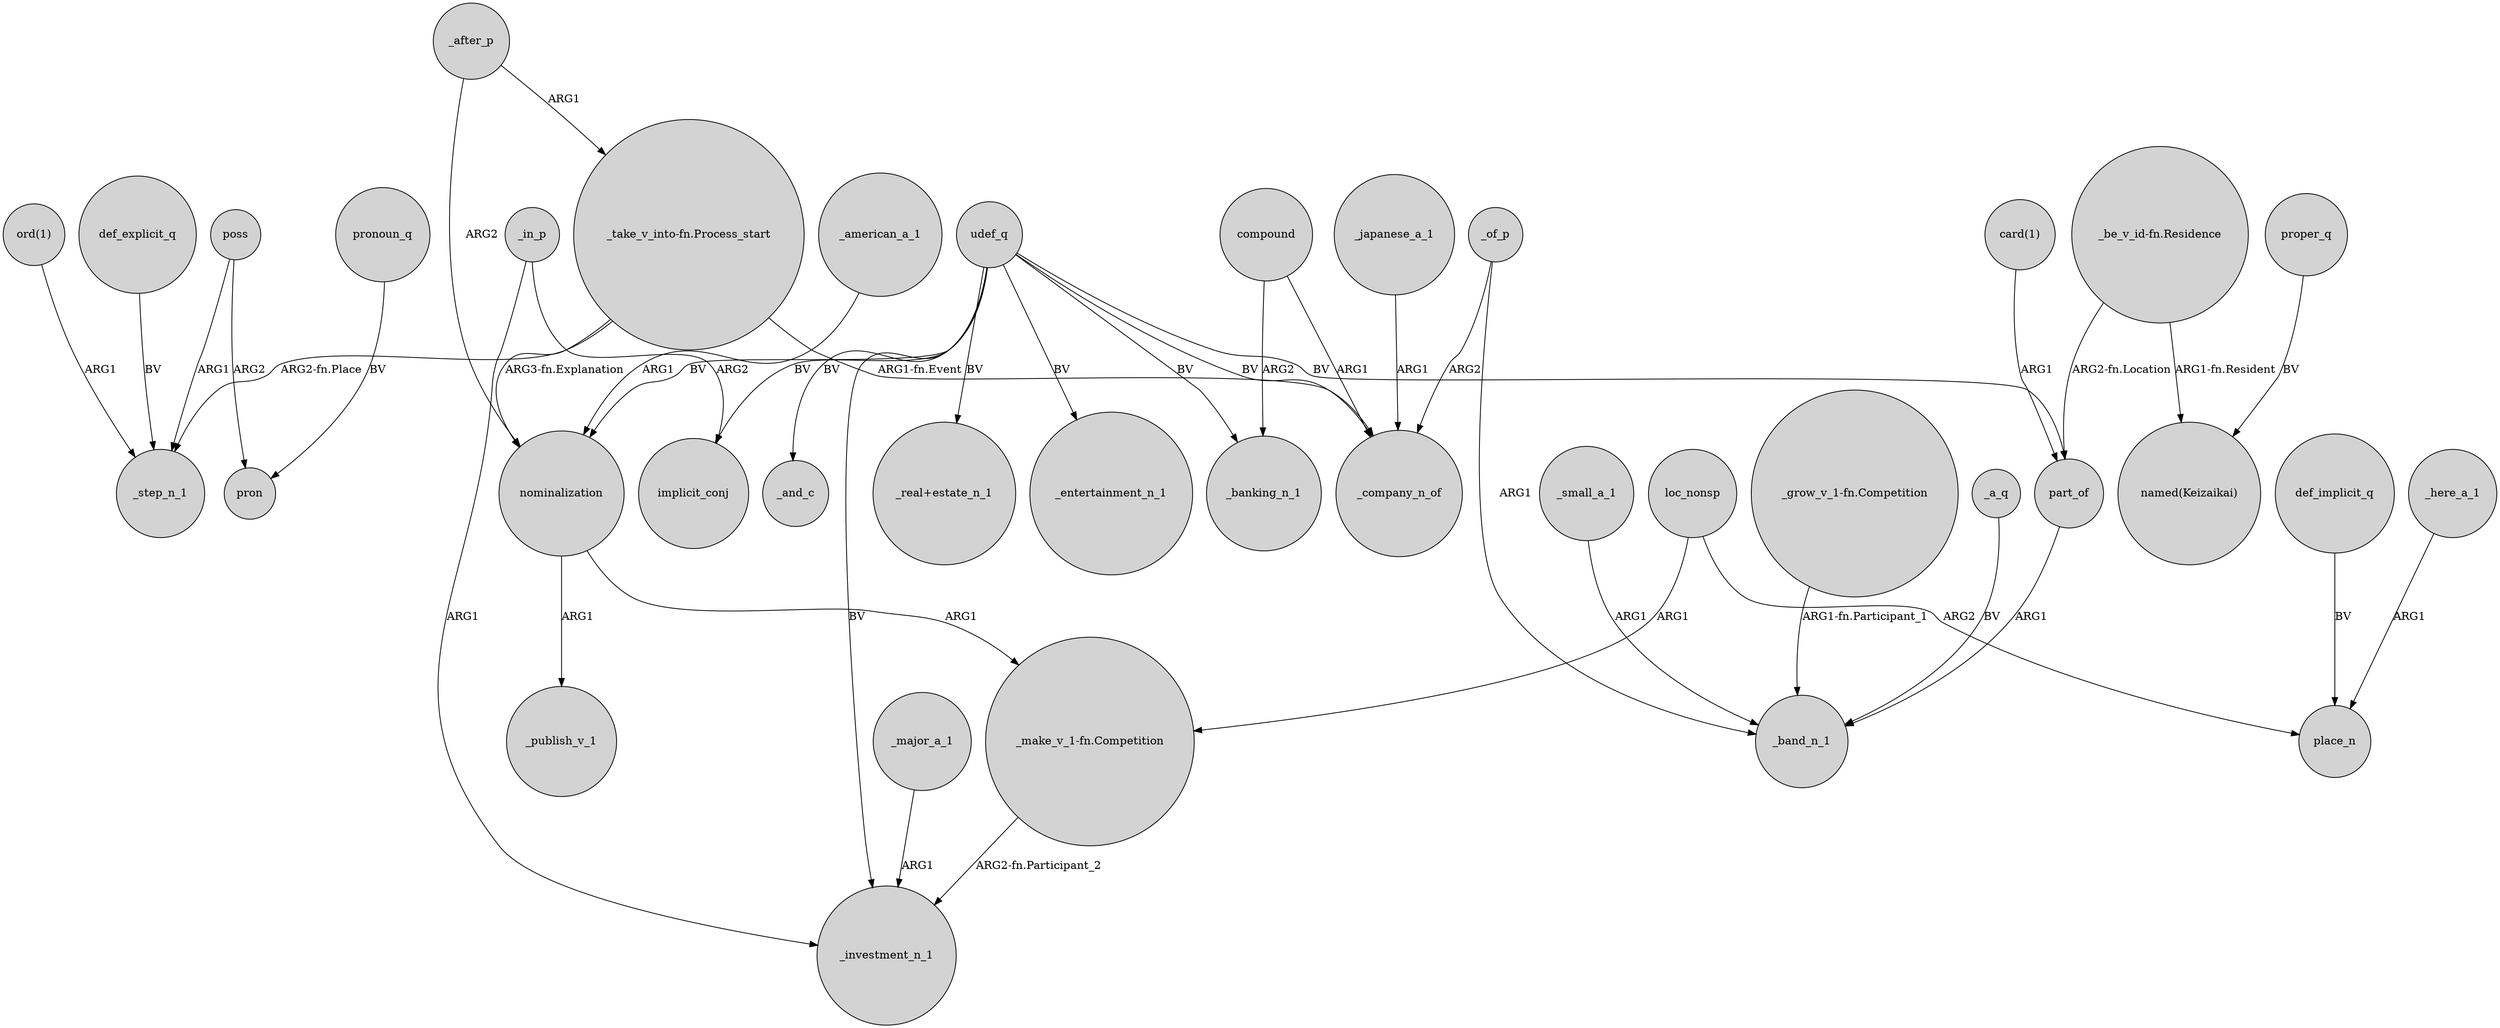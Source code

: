 digraph {
	node [shape=circle style=filled]
	"_take_v_into-fn.Process_start" -> _step_n_1 [label="ARG2-fn.Place"]
	"_be_v_id-fn.Residence" -> part_of [label="ARG2-fn.Location"]
	def_implicit_q -> place_n [label=BV]
	udef_q -> part_of [label=BV]
	udef_q -> _entertainment_n_1 [label=BV]
	_of_p -> _band_n_1 [label=ARG1]
	"ord(1)" -> _step_n_1 [label=ARG1]
	_in_p -> _investment_n_1 [label=ARG1]
	proper_q -> "named(Keizaikai)" [label=BV]
	_a_q -> _band_n_1 [label=BV]
	udef_q -> nominalization [label=BV]
	_in_p -> implicit_conj [label=ARG2]
	compound -> _company_n_of [label=ARG1]
	nominalization -> _publish_v_1 [label=ARG1]
	_here_a_1 -> place_n [label=ARG1]
	udef_q -> _and_c [label=BV]
	"card(1)" -> part_of [label=ARG1]
	_after_p -> nominalization [label=ARG2]
	pronoun_q -> pron [label=BV]
	_major_a_1 -> _investment_n_1 [label=ARG1]
	poss -> pron [label=ARG2]
	poss -> _step_n_1 [label=ARG1]
	udef_q -> _company_n_of [label=BV]
	"_make_v_1-fn.Competition" -> _investment_n_1 [label="ARG2-fn.Participant_2"]
	udef_q -> _banking_n_1 [label=BV]
	"_take_v_into-fn.Process_start" -> _company_n_of [label="ARG1-fn.Event"]
	_japanese_a_1 -> _company_n_of [label=ARG1]
	compound -> _banking_n_1 [label=ARG2]
	def_explicit_q -> _step_n_1 [label=BV]
	udef_q -> _investment_n_1 [label=BV]
	"_be_v_id-fn.Residence" -> "named(Keizaikai)" [label="ARG1-fn.Resident"]
	_of_p -> _company_n_of [label=ARG2]
	"_grow_v_1-fn.Competition" -> _band_n_1 [label="ARG1-fn.Participant_1"]
	loc_nonsp -> place_n [label=ARG2]
	_american_a_1 -> nominalization [label=ARG1]
	nominalization -> "_make_v_1-fn.Competition" [label=ARG1]
	part_of -> _band_n_1 [label=ARG1]
	_after_p -> "_take_v_into-fn.Process_start" [label=ARG1]
	_small_a_1 -> _band_n_1 [label=ARG1]
	udef_q -> "_real+estate_n_1" [label=BV]
	"_take_v_into-fn.Process_start" -> nominalization [label="ARG3-fn.Explanation"]
	udef_q -> implicit_conj [label=BV]
	loc_nonsp -> "_make_v_1-fn.Competition" [label=ARG1]
}
